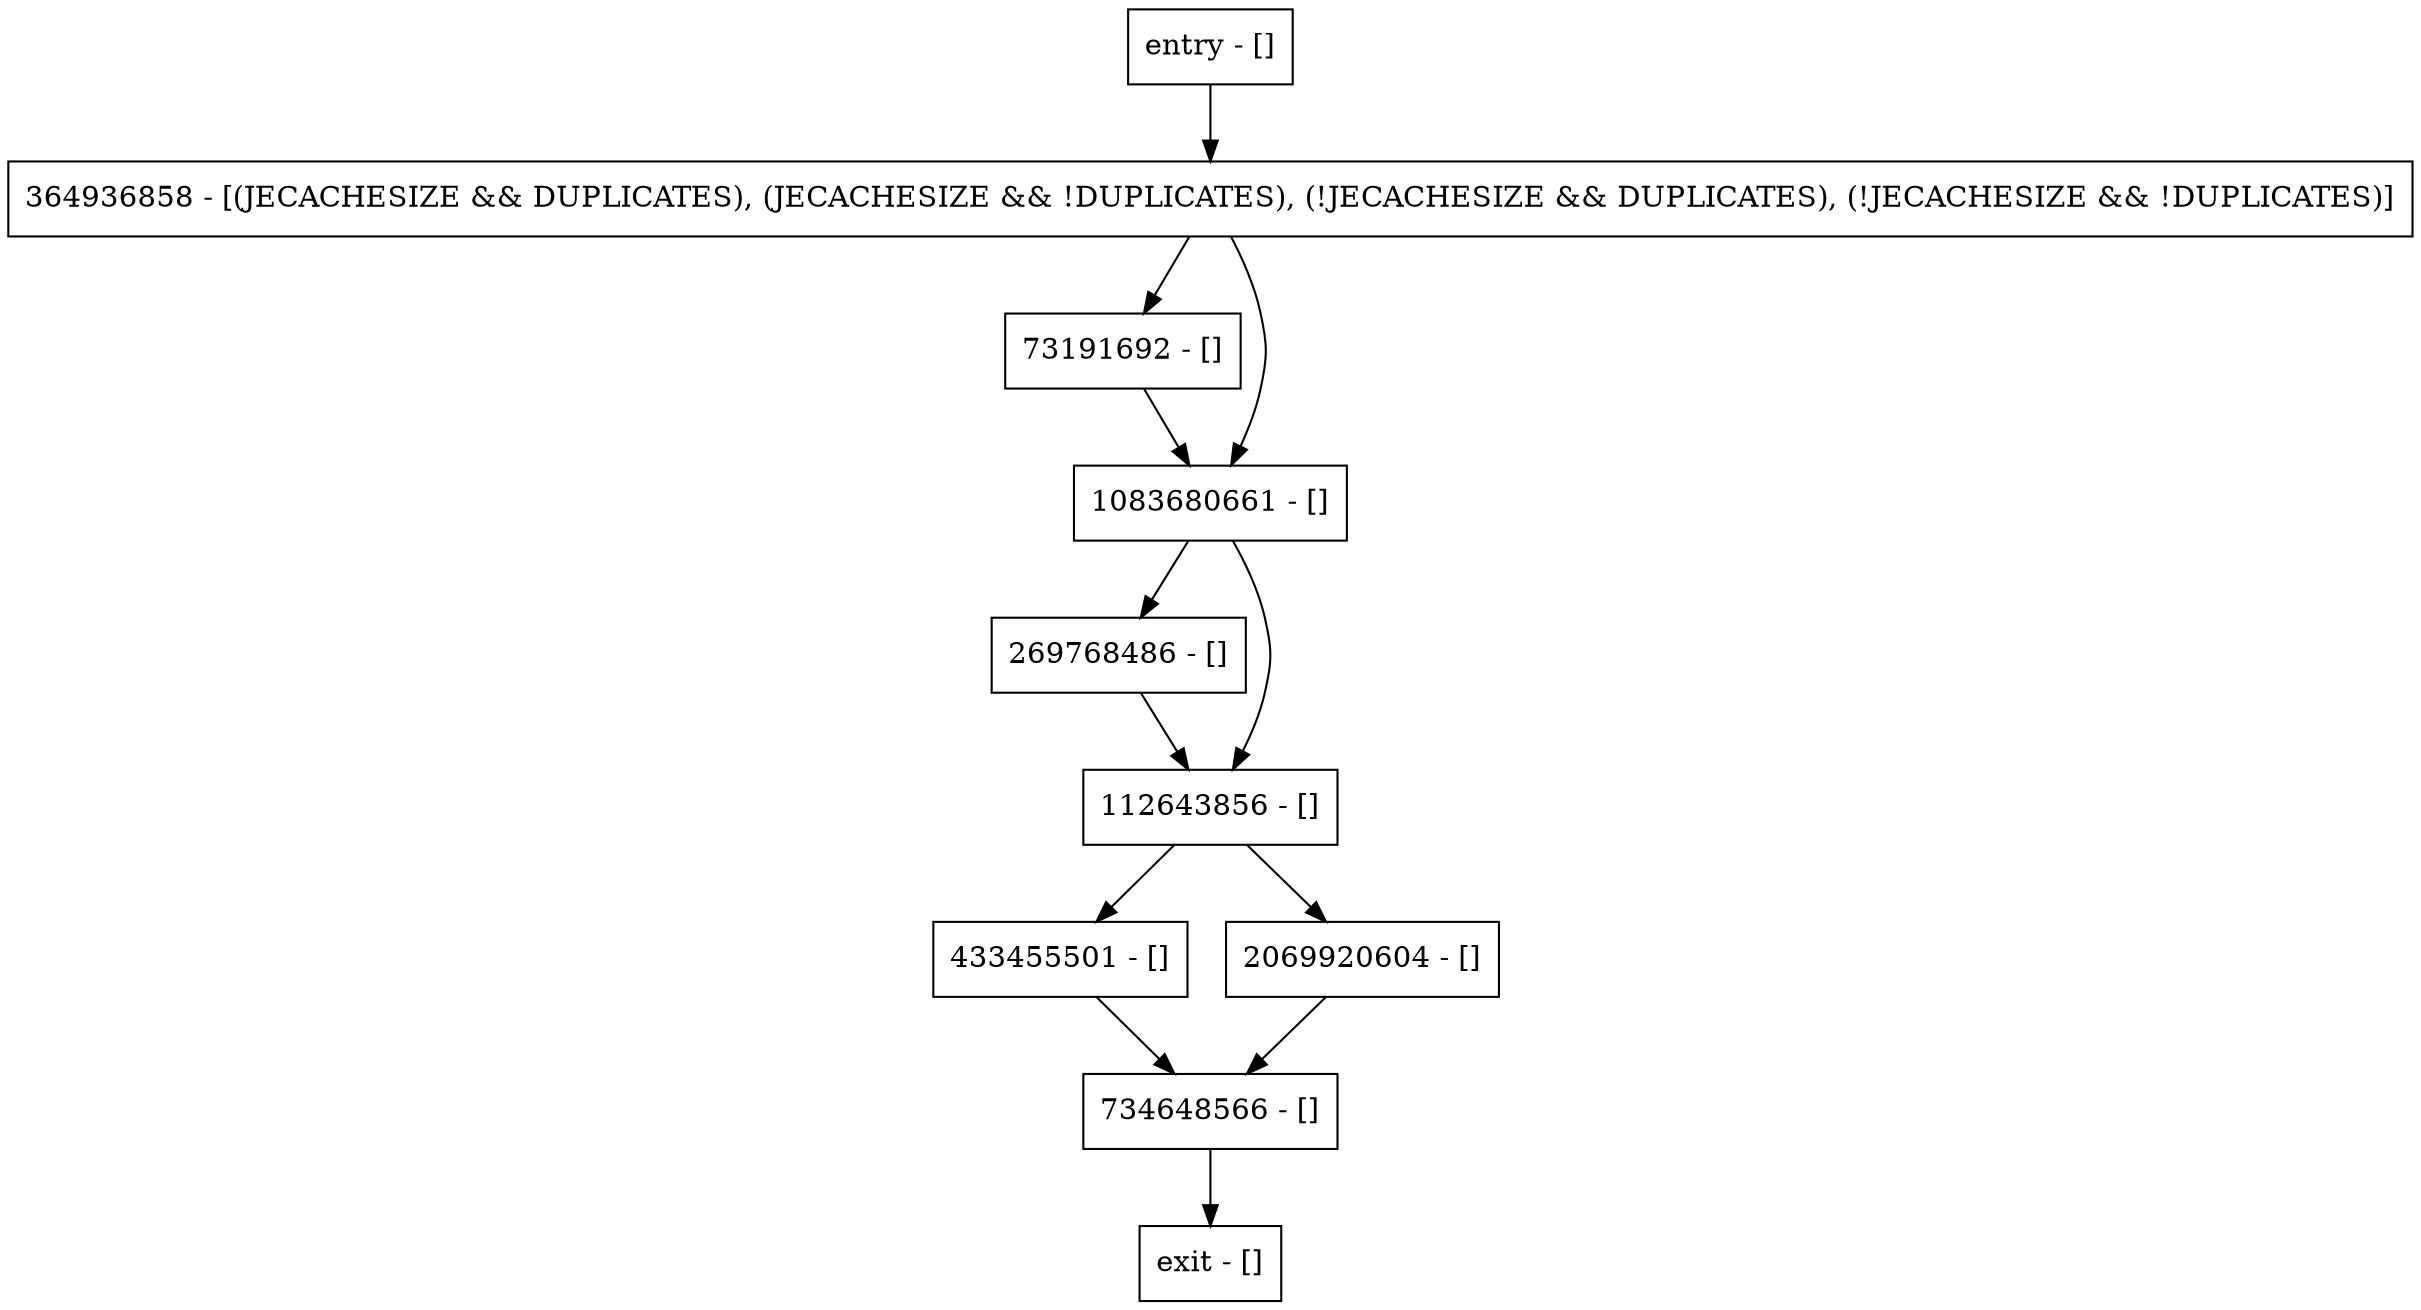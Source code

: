 digraph resetKeyComparator {
node [shape=record];
269768486 [label="269768486 - []"];
entry [label="entry - []"];
exit [label="exit - []"];
364936858 [label="364936858 - [(JECACHESIZE && DUPLICATES), (JECACHESIZE && !DUPLICATES), (!JECACHESIZE && DUPLICATES), (!JECACHESIZE && !DUPLICATES)]"];
112643856 [label="112643856 - []"];
734648566 [label="734648566 - []"];
73191692 [label="73191692 - []"];
433455501 [label="433455501 - []"];
1083680661 [label="1083680661 - []"];
2069920604 [label="2069920604 - []"];
entry;
exit;
269768486 -> 112643856;
entry -> 364936858;
364936858 -> 73191692;
364936858 -> 1083680661;
112643856 -> 433455501;
112643856 -> 2069920604;
734648566 -> exit;
73191692 -> 1083680661;
433455501 -> 734648566;
1083680661 -> 269768486;
1083680661 -> 112643856;
2069920604 -> 734648566;
}
